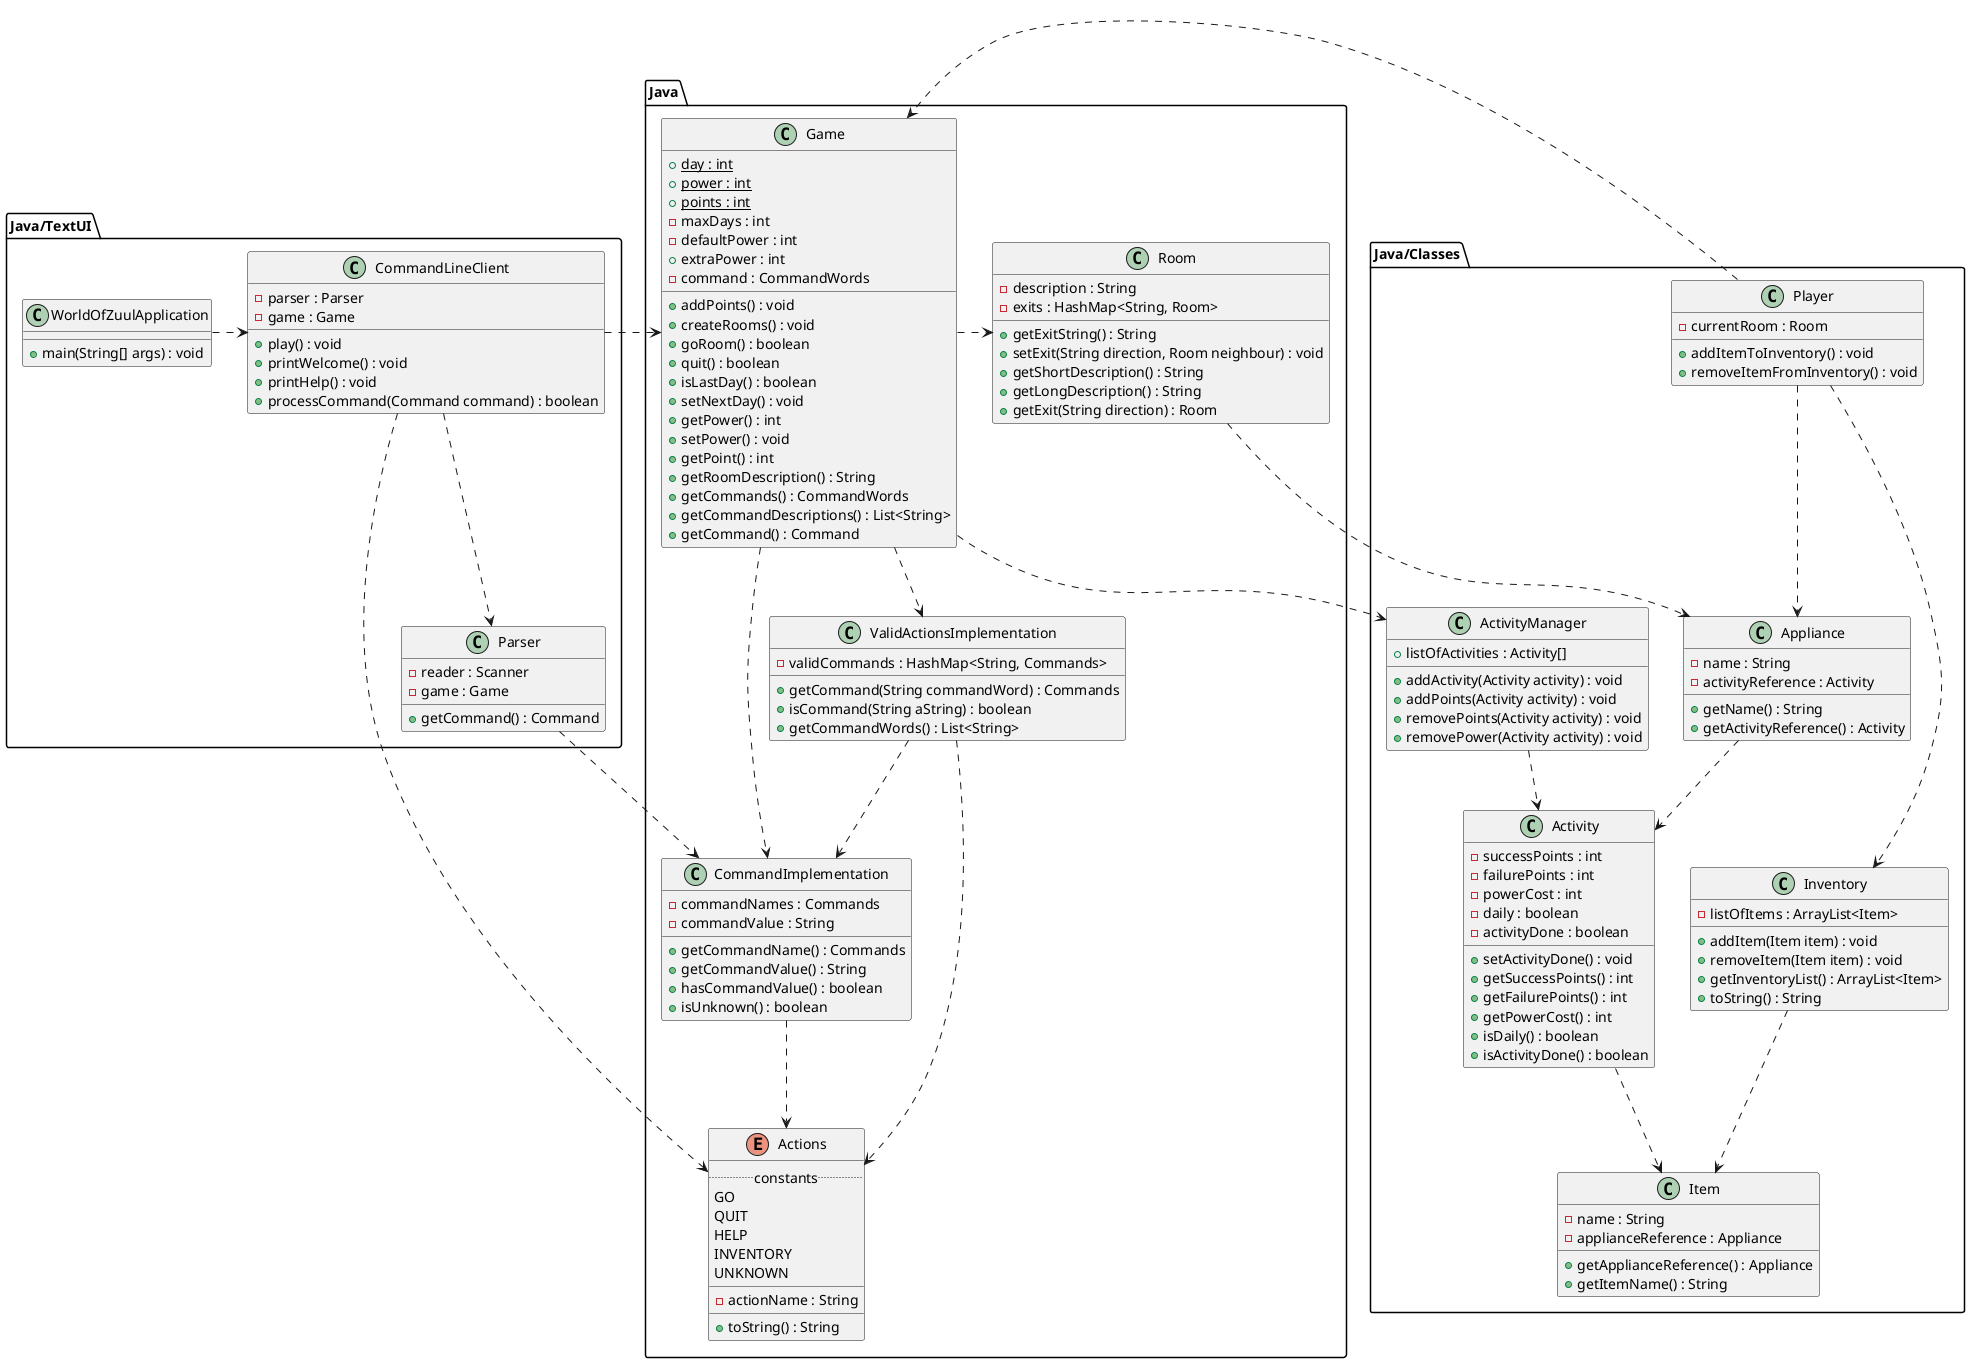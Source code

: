 @startuml Diagram

package "Java" {
	class Game {
		+ {static} day : int
		+ {static} power : int
		+ {static} points : int
		- maxDays : int
		- defaultPower : int
		+ extraPower : int
		- command : CommandWords
		+ addPoints() : void
		+ createRooms() : void
		+ goRoom() : boolean
		+ quit() : boolean
		+ isLastDay() : boolean
		+ setNextDay() : void
		+ getPower() : int
		+ setPower() : void
		+ getPoint() : int
		+ getRoomDescription() : String
		+ getCommands() : CommandWords
		+ getCommandDescriptions() : List<String>
		+ getCommand() : Command
	}

	class Room {
		- description : String
		- exits : HashMap<String, Room>
		+ getExitString() : String
		+ setExit(String direction, Room neighbour) : void
		+ getShortDescription() : String
		+ getLongDescription() : String
		+ getExit(String direction) : Room

	}

	' interface Command {
	'     + getCommandName() : Commands
	'     + getCommandValue() : String
	'     + hasCommandValue() : boolean
	'     + isUnknown() : boolean
	' }

	class CommandImplementation {
		- commandNames : Commands
		- commandValue : String
		+ getCommandName() : Commands
		+ getCommandValue() : String
		+ hasCommandValue() : boolean
		+ isUnknown() : boolean
	}

	' interface ValidActions {
	'     + getCommand(String commandWord) : Commands
	'     + isCommand(String aString) : boolean
	'     + getCommandWords() : List<String>
	' }

	class ValidActionsImplementation {
		- validCommands : HashMap<String, Commands>
		+ getCommand(String commandWord) : Commands
		+ isCommand(String aString) : boolean
		+ getCommandWords() : List<String>
	}

	enum Actions {
		..constants..
		GO
		QUIT
		HELP
		INVENTORY
		UNKNOWN
		__
		- actionName : String
		__
		+ toString() : String
	}
}



package "Java/TextUI" {
    class WorldOfZuulApplication {
        + main(String[] args) : void
    }

    class Parser {
        - reader : Scanner
        - game : Game
        + getCommand() : Command
    }

    class CommandLineClient {
        - parser : Parser
        - game : Game
        + play() : void
        + printWelcome() : void
		+ printHelp() : void
        + processCommand(Command command) : boolean
    }
}



package "Java/Classes" {
	class Player {
		- currentRoom : Room
		+ addItemToInventory() : void
		+ removeItemFromInventory() : void
	}


	class Inventory {
		- listOfItems : ArrayList<Item>
		+ addItem(Item item) : void
		+ removeItem(Item item) : void
		+ getInventoryList() : ArrayList<Item>
		+ toString() : String
	}


	class Item {
		- name : String
		- applianceReference : Appliance
		+ getApplianceReference() : Appliance
		+ getItemName() : String
	}


	class Appliance {
		- name : String
		- activityReference : Activity
		+ getName() : String
		+ getActivityReference() : Activity
	}


	class ActivityManager {
		+ listOfActivities : Activity[]
		+ addActivity(Activity activity) : void
		+ addPoints(Activity activity) : void
		+ removePoints(Activity activity) : void
		+ removePower(Activity activity) : void
	}


	class Activity {
		- successPoints : int
		- failurePoints : int
		- powerCost : int
		- daily : boolean
		- activityDone : boolean
		+ setActivityDone() : void
		+ getSuccessPoints() : int
		+ getFailurePoints() : int
		+ getPowerCost() : int
		+ isDaily() : boolean
		+ isActivityDone() : boolean
	}
}


WorldOfZuulApplication .right> CommandLineClient

CommandLineClient ..> Parser
CommandLineClient .> Game
CommandLineClient ..> Actions

Parser ..> CommandImplementation

Game .> Room
Game ..> ValidActionsImplementation
Game ..> CommandImplementation
Game ..> ActivityManager

Room ..> Appliance

ValidActionsImplementation ..> CommandImplementation
ValidActionsImplementation ..> Actions

CommandImplementation ..> Actions

Player .> Inventory
Player .> Game
Player ..> Appliance

Inventory ..> Item

Appliance ..> Activity

ActivityManager ..> Activity

Activity ..> Item

' ValidActions ..> ValidActionsImplementation
' Command .> CommandImplementation


@enduml